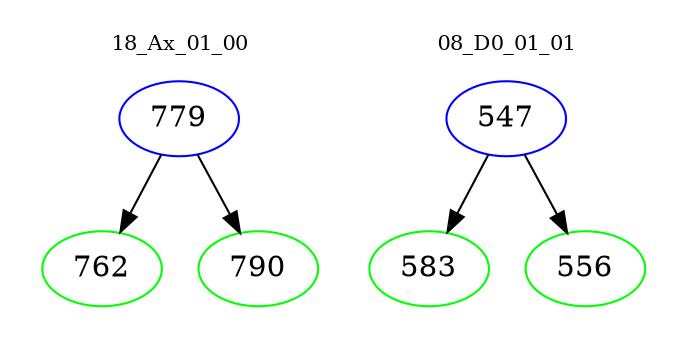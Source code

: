 digraph{
subgraph cluster_0 {
color = white
label = "18_Ax_01_00";
fontsize=10;
T0_779 [label="779", color="blue"]
T0_779 -> T0_762 [color="black"]
T0_762 [label="762", color="green"]
T0_779 -> T0_790 [color="black"]
T0_790 [label="790", color="green"]
}
subgraph cluster_1 {
color = white
label = "08_D0_01_01";
fontsize=10;
T1_547 [label="547", color="blue"]
T1_547 -> T1_583 [color="black"]
T1_583 [label="583", color="green"]
T1_547 -> T1_556 [color="black"]
T1_556 [label="556", color="green"]
}
}
